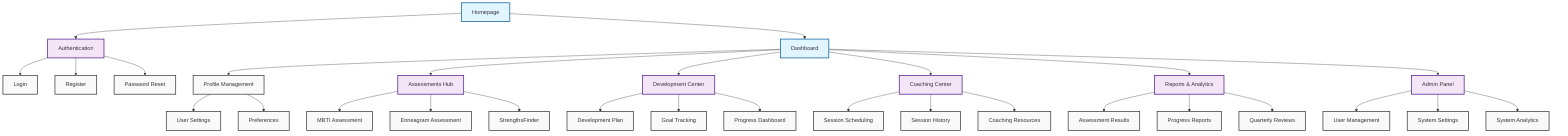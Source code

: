 graph TD
    Home[Homepage] --> Auth[Authentication]
    Auth --> Login[Login]
    Auth --> Register[Register]
    Auth --> ResetPassword[Password Reset]
    
    Home --> Dashboard[Dashboard]
    
    Dashboard --> Profile[Profile Management]
    Profile --> Settings[User Settings]
    Profile --> Preferences[Preferences]
    
    Dashboard --> Assessments[Assessments Hub]
    Assessments --> MBTI[MBTI Assessment]
    Assessments --> Enneagram[Enneagram Assessment]
    Assessments --> StrengthsFinder[StrengthsFinder]
    
    Dashboard --> Development[Development Center]
    Development --> Plan[Development Plan]
    Development --> Goals[Goal Tracking]
    Development --> Progress[Progress Dashboard]
    
    Dashboard --> Coaching[Coaching Center]
    Coaching --> Schedule[Session Scheduling]
    Coaching --> History[Session History]
    Coaching --> Resources[Coaching Resources]
    
    Dashboard --> Reports[Reports & Analytics]
    Reports --> AssessmentResults[Assessment Results]
    Reports --> ProgressReports[Progress Reports]
    Reports --> QuarterlyReviews[Quarterly Reviews]
    
    Dashboard --> Admin[Admin Panel]
    Admin --> UserManagement[User Management]
    Admin --> SystemSettings[System Settings]
    Admin --> Analytics[System Analytics]
    
    classDef default fill:#f9f9f9,stroke:#333,stroke-width:2px
    classDef section fill:#e1f5fe,stroke:#01579b,stroke-width:2px
    classDef feature fill:#f3e5f5,stroke:#4a148c,stroke-width:2px
    
    class Home,Dashboard section
    class Auth,Assessments,Development,Coaching,Reports,Admin feature